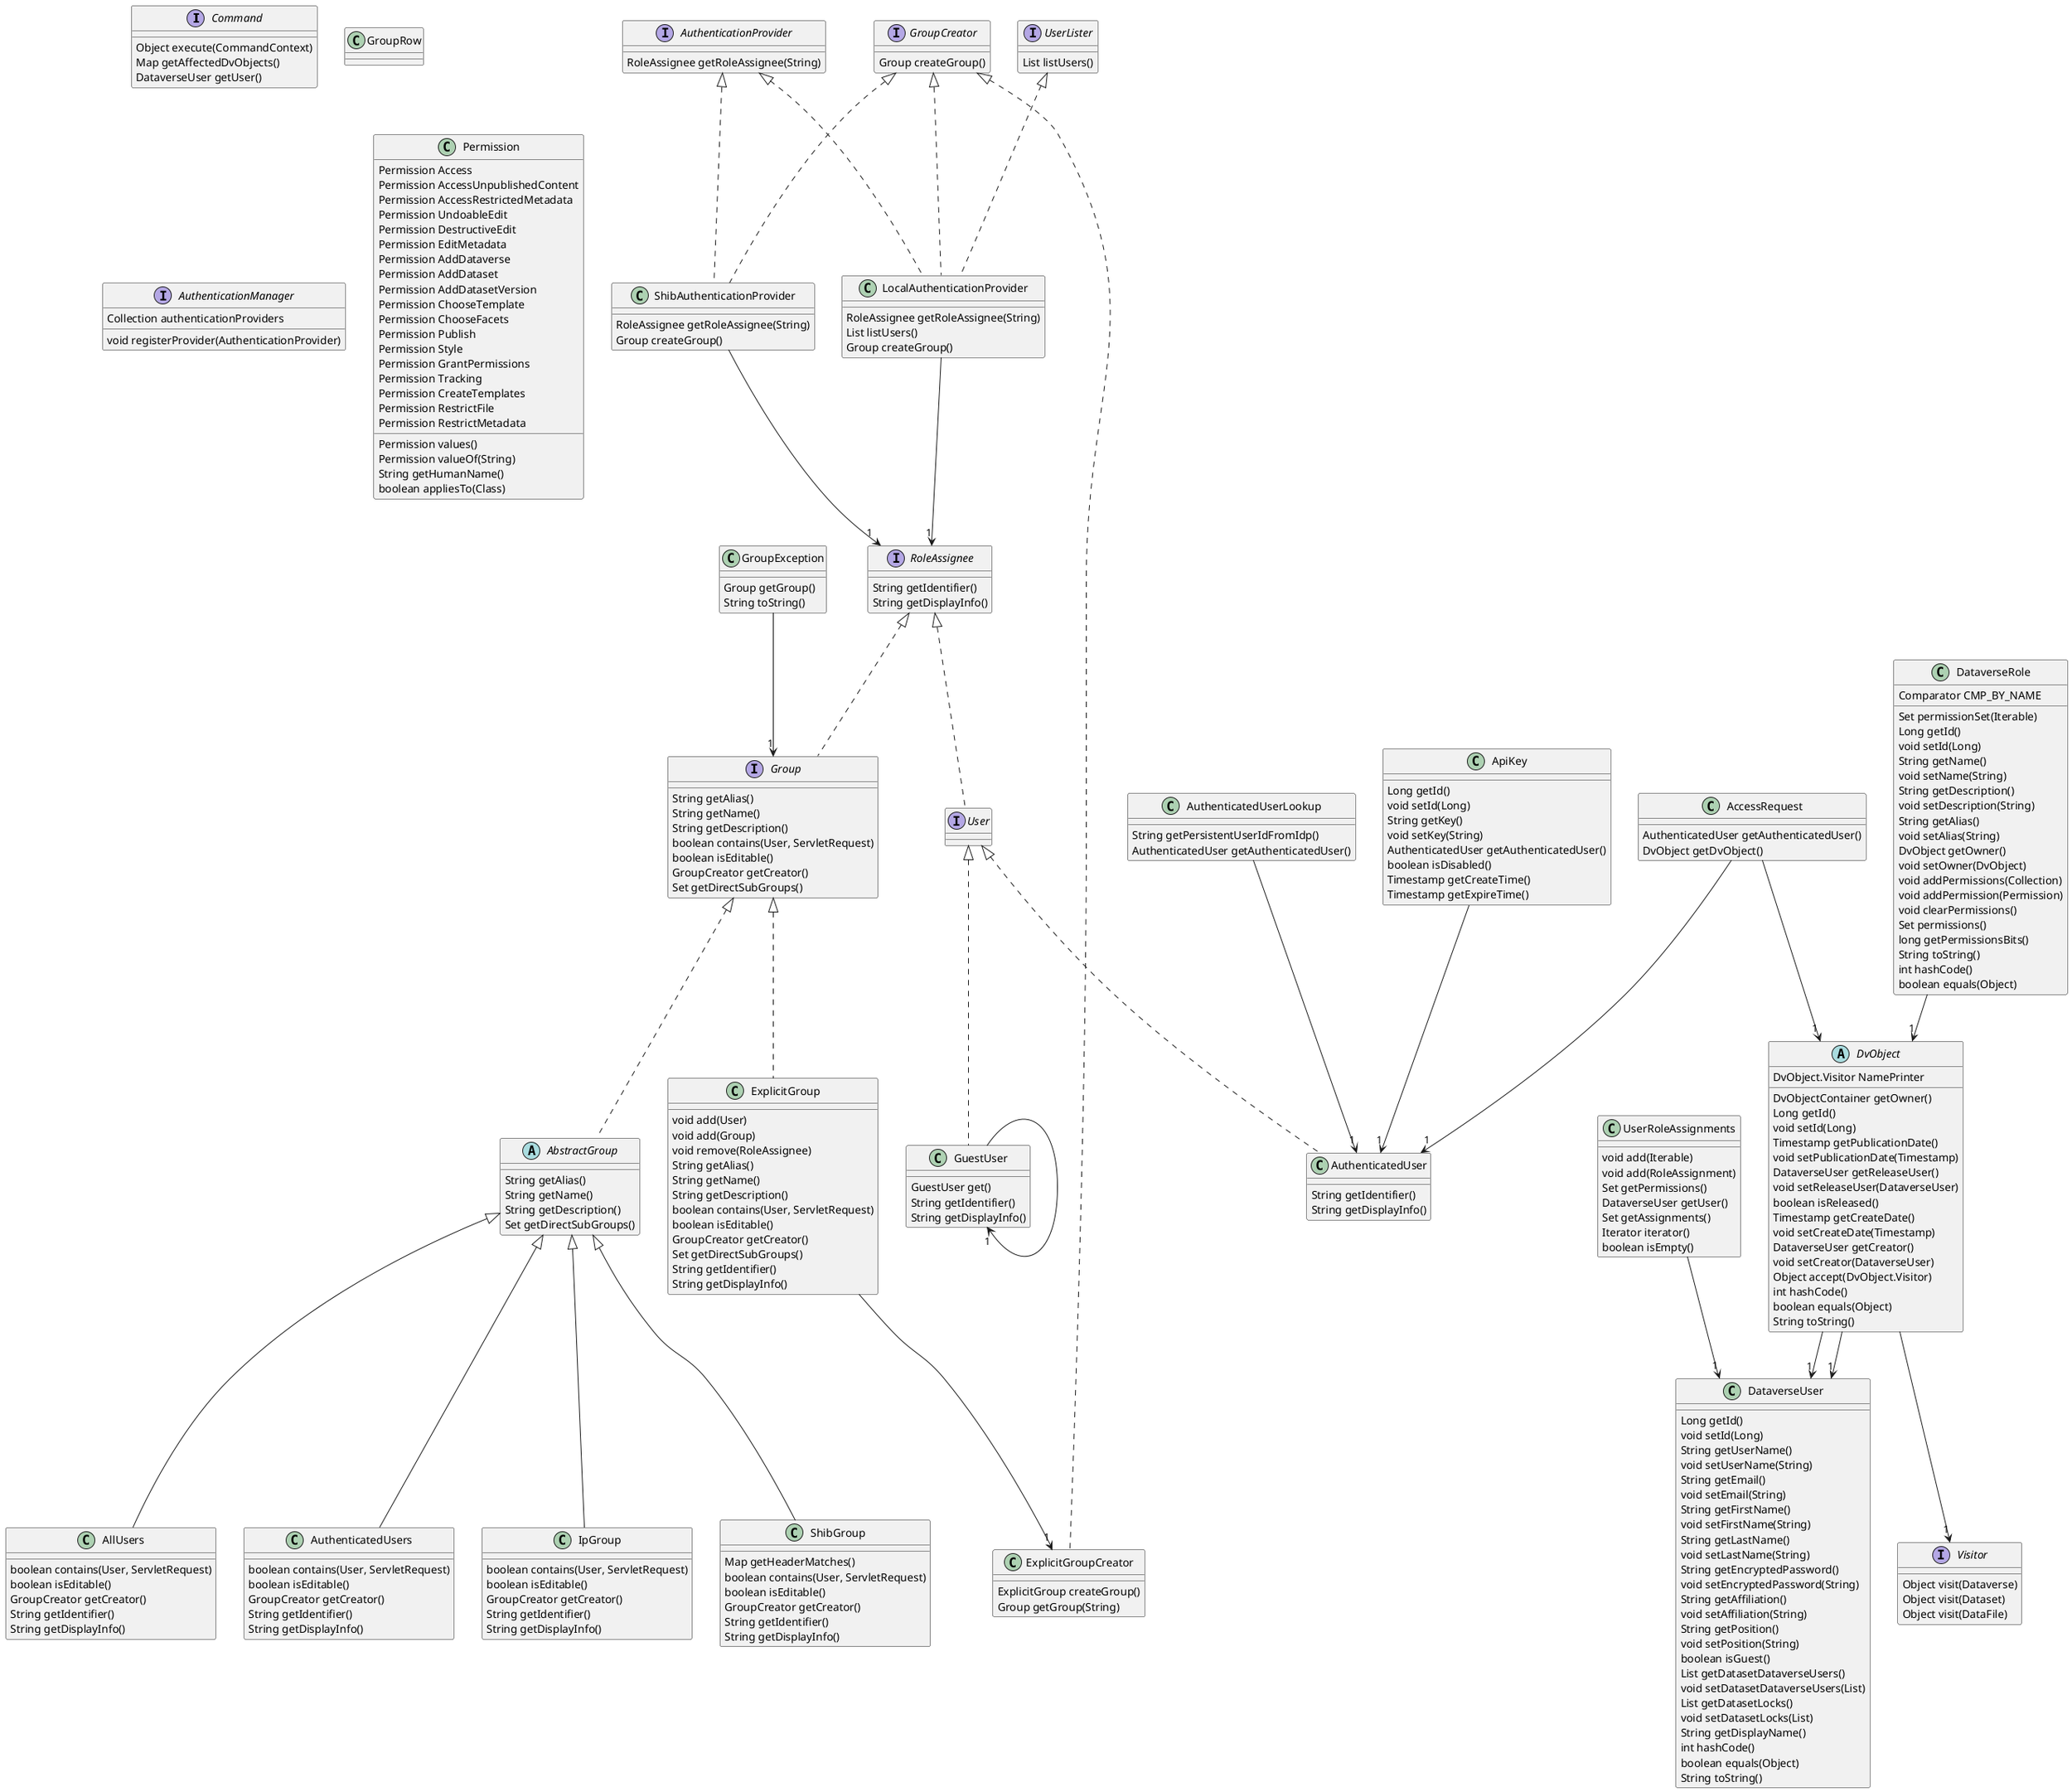 @startuml

' definitions
' -----------

' package "edu.harvard.iq.dataverse.engine.command"
interface Command
' end package

' package "edu.harvard.iq.dataverse.authorization.providers.shib"
class ShibGroup
' end package

' package "edu.harvard.iq.dataverse.authorization.groups"
interface Group
interface GroupCreator
class GroupException
class GroupRow
' end package

' package "edu.harvard.iq.dataverse.authorization"
class AccessRequest
class ApiKey
class AuthenticatedUser
class AuthenticatedUserLookup
interface AuthenticationManager
interface AuthenticationProvider
class DataverseRole
class GuestUser
class LocalAuthenticationProvider
enum Permission
interface RoleAssignee
class ShibAuthenticationProvider
interface User
interface UserLister
class UserRoleAssignments
class Permission
' end package

' package "edu.harvard.iq.dataverse.authorization.groups.impl"
abstract AbstractGroup
class AllUsers
class AuthenticatedUsers
class ExplicitGroup
class ExplicitGroupCreator
' end package

' package "edu.harvard.iq.dataverse"
class DataverseUser
abstract DvObject
interface Visitor
' end package

' package "edu.harvard.iq.dataverse.authorization.providers.ipaddress"
class IpGroup
' end package

' content
' -------

' Group:
RoleAssignee <|.. Group
Group : String getAlias()
Group : String getName()
Group : String getDescription()
Group : boolean contains(User, ServletRequest)
Group : boolean isEditable()
Group : GroupCreator getCreator()
Group : Set getDirectSubGroups()

' ShibGroup:
AbstractGroup <|-- ShibGroup
ShibGroup : Map getHeaderMatches()
ShibGroup : boolean contains(User, ServletRequest)
ShibGroup : boolean isEditable()
ShibGroup : GroupCreator getCreator()
ShibGroup : String getIdentifier()
ShibGroup : String getDisplayInfo()

' AbstractGroup:
Group <|.. AbstractGroup
AbstractGroup : String getAlias()
AbstractGroup : String getName()
AbstractGroup : String getDescription()
AbstractGroup : Set getDirectSubGroups()

' GroupException:
GroupException --> "1" Group
GroupException : Group getGroup()
GroupException : String toString()

' GroupCreator:
GroupCreator : Group createGroup()

' GroupRow:

' AuthenticatedUserLookup:
AuthenticatedUserLookup --> "1" AuthenticatedUser
AuthenticatedUserLookup : String getPersistentUserIdFromIdp()
AuthenticatedUserLookup : AuthenticatedUser getAuthenticatedUser()

' LocalAuthenticationProvider:
AuthenticationProvider <|.. LocalAuthenticationProvider
UserLister <|.. LocalAuthenticationProvider
GroupCreator <|.. LocalAuthenticationProvider
LocalAuthenticationProvider --> "1" RoleAssignee
LocalAuthenticationProvider : RoleAssignee getRoleAssignee(String)
LocalAuthenticationProvider : List listUsers()
LocalAuthenticationProvider : Group createGroup()

' Permission:
Permission : Permission Access
Permission : Permission AccessUnpublishedContent
Permission : Permission AccessRestrictedMetadata
Permission : Permission UndoableEdit
Permission : Permission DestructiveEdit
Permission : Permission EditMetadata
Permission : Permission AddDataverse
Permission : Permission AddDataset
Permission : Permission AddDatasetVersion
Permission : Permission ChooseTemplate
Permission : Permission ChooseFacets
Permission : Permission Publish
Permission : Permission Style
Permission : Permission GrantPermissions
Permission : Permission Tracking
Permission : Permission CreateTemplates
Permission : Permission RestrictFile
Permission : Permission RestrictMetadata
Permission : Permission values()
Permission : Permission valueOf(String)
Permission : String getHumanName()
Permission : boolean appliesTo(Class)

' User:
RoleAssignee <|.. User

' ShibAuthenticationProvider:
AuthenticationProvider <|.. ShibAuthenticationProvider
GroupCreator <|.. ShibAuthenticationProvider
ShibAuthenticationProvider --> "1" RoleAssignee
ShibAuthenticationProvider : RoleAssignee getRoleAssignee(String)
ShibAuthenticationProvider : Group createGroup()

' Command:
Command : Object execute(CommandContext)
Command : Map getAffectedDvObjects()
Command : DataverseUser getUser()

' UserLister:
UserLister : List listUsers()

' AuthenticatedUsers:
AbstractGroup <|-- AuthenticatedUsers
AuthenticatedUsers : boolean contains(User, ServletRequest)
AuthenticatedUsers : boolean isEditable()
AuthenticatedUsers : GroupCreator getCreator()
AuthenticatedUsers : String getIdentifier()
AuthenticatedUsers : String getDisplayInfo()

' ExplicitGroup:
Group <|.. ExplicitGroup
ExplicitGroup --> "1" ExplicitGroupCreator
ExplicitGroup : void add(User)
ExplicitGroup : void add(Group)
ExplicitGroup : void remove(RoleAssignee)
ExplicitGroup : String getAlias()
ExplicitGroup : String getName()
ExplicitGroup : String getDescription()
ExplicitGroup : boolean contains(User, ServletRequest)
ExplicitGroup : boolean isEditable()
ExplicitGroup : GroupCreator getCreator()
ExplicitGroup : Set getDirectSubGroups()
ExplicitGroup : String getIdentifier()
ExplicitGroup : String getDisplayInfo()

' AuthenticatedUser:
User <|.. AuthenticatedUser
AuthenticatedUser : String getIdentifier()
AuthenticatedUser : String getDisplayInfo()

' Visitor:
Visitor : Object visit(Dataverse)
Visitor : Object visit(Dataset)
Visitor : Object visit(DataFile)

' GuestUser:
User <|.. GuestUser
GuestUser --> "1" GuestUser
GuestUser : GuestUser get()
GuestUser : String getIdentifier()
GuestUser : String getDisplayInfo()

' Permission:

' AccessRequest:
AccessRequest --> "1" AuthenticatedUser
AccessRequest --> "1" DvObject
AccessRequest : AuthenticatedUser getAuthenticatedUser()
AccessRequest : DvObject getDvObject()

' AuthenticationManager:
AuthenticationManager : Collection authenticationProviders
AuthenticationManager : void registerProvider(AuthenticationProvider)

' ApiKey:
ApiKey --> "1" AuthenticatedUser
ApiKey : Long getId()
ApiKey : void setId(Long)
ApiKey : String getKey()
ApiKey : void setKey(String)
ApiKey : AuthenticatedUser getAuthenticatedUser()
ApiKey : boolean isDisabled()
ApiKey : Timestamp getCreateTime()
ApiKey : Timestamp getExpireTime()

' RoleAssignee:
RoleAssignee : String getIdentifier()
RoleAssignee : String getDisplayInfo()

' AllUsers:
AbstractGroup <|-- AllUsers
AllUsers : boolean contains(User, ServletRequest)
AllUsers : boolean isEditable()
AllUsers : GroupCreator getCreator()
AllUsers : String getIdentifier()
AllUsers : String getDisplayInfo()

' DvObject:
DvObject : DvObject.Visitor NamePrinter
DvObject --> "1" Visitor
DvObject --> "1" DataverseUser
DvObject --> "1" DataverseUser
DvObject : DvObjectContainer getOwner()
DvObject : Long getId()
DvObject : void setId(Long)
DvObject : Timestamp getPublicationDate()
DvObject : void setPublicationDate(Timestamp)
DvObject : DataverseUser getReleaseUser()
DvObject : void setReleaseUser(DataverseUser)
DvObject : boolean isReleased()
DvObject : Timestamp getCreateDate()
DvObject : void setCreateDate(Timestamp)
DvObject : DataverseUser getCreator()
DvObject : void setCreator(DataverseUser)
DvObject : Object accept(DvObject.Visitor)
DvObject : int hashCode()
DvObject : boolean equals(Object)
DvObject : String toString()

' DataverseRole:
DataverseRole : Comparator CMP_BY_NAME
DataverseRole --> "1" DvObject
DataverseRole : Set permissionSet(Iterable)
DataverseRole : Long getId()
DataverseRole : void setId(Long)
DataverseRole : String getName()
DataverseRole : void setName(String)
DataverseRole : String getDescription()
DataverseRole : void setDescription(String)
DataverseRole : String getAlias()
DataverseRole : void setAlias(String)
DataverseRole : DvObject getOwner()
DataverseRole : void setOwner(DvObject)
DataverseRole : void addPermissions(Collection)
DataverseRole : void addPermission(Permission)
DataverseRole : void clearPermissions()
DataverseRole : Set permissions()
DataverseRole : long getPermissionsBits()
DataverseRole : String toString()
DataverseRole : int hashCode()
DataverseRole : boolean equals(Object)

' IpGroup:
AbstractGroup <|-- IpGroup
IpGroup : boolean contains(User, ServletRequest)
IpGroup : boolean isEditable()
IpGroup : GroupCreator getCreator()
IpGroup : String getIdentifier()
IpGroup : String getDisplayInfo()

' DataverseUser:
DataverseUser : Long getId()
DataverseUser : void setId(Long)
DataverseUser : String getUserName()
DataverseUser : void setUserName(String)
DataverseUser : String getEmail()
DataverseUser : void setEmail(String)
DataverseUser : String getFirstName()
DataverseUser : void setFirstName(String)
DataverseUser : String getLastName()
DataverseUser : void setLastName(String)
DataverseUser : String getEncryptedPassword()
DataverseUser : void setEncryptedPassword(String)
DataverseUser : String getAffiliation()
DataverseUser : void setAffiliation(String)
DataverseUser : String getPosition()
DataverseUser : void setPosition(String)
DataverseUser : boolean isGuest()
DataverseUser : List getDatasetDataverseUsers()
DataverseUser : void setDatasetDataverseUsers(List)
DataverseUser : List getDatasetLocks()
DataverseUser : void setDatasetLocks(List)
DataverseUser : String getDisplayName()
DataverseUser : int hashCode()
DataverseUser : boolean equals(Object)
DataverseUser : String toString()

' UserRoleAssignments:
UserRoleAssignments --> "1" DataverseUser
UserRoleAssignments : void add(Iterable)
UserRoleAssignments : void add(RoleAssignment)
UserRoleAssignments : Set getPermissions()
UserRoleAssignments : DataverseUser getUser()
UserRoleAssignments : Set getAssignments()
UserRoleAssignments : Iterator iterator()
UserRoleAssignments : boolean isEmpty()

' AuthenticationProvider:
AuthenticationProvider : RoleAssignee getRoleAssignee(String)

' ExplicitGroupCreator:
GroupCreator <|.. ExplicitGroupCreator
ExplicitGroupCreator : ExplicitGroup createGroup()
ExplicitGroupCreator : Group getGroup(String)

@enduml
